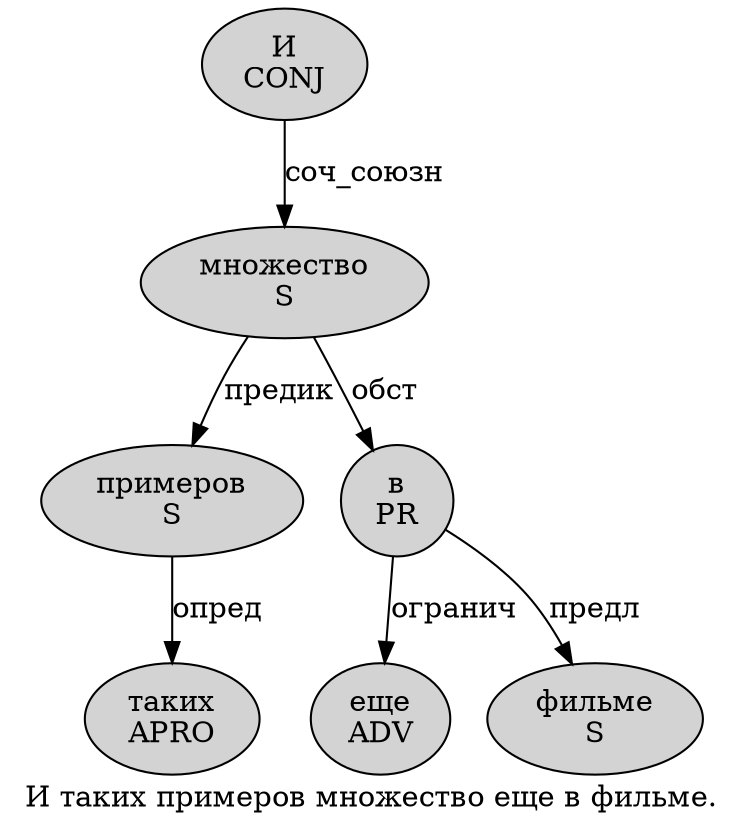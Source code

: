 digraph SENTENCE_2462 {
	graph [label="И таких примеров множество еще в фильме."]
	node [style=filled]
		0 [label="И
CONJ" color="" fillcolor=lightgray penwidth=1 shape=ellipse]
		1 [label="таких
APRO" color="" fillcolor=lightgray penwidth=1 shape=ellipse]
		2 [label="примеров
S" color="" fillcolor=lightgray penwidth=1 shape=ellipse]
		3 [label="множество
S" color="" fillcolor=lightgray penwidth=1 shape=ellipse]
		4 [label="еще
ADV" color="" fillcolor=lightgray penwidth=1 shape=ellipse]
		5 [label="в
PR" color="" fillcolor=lightgray penwidth=1 shape=ellipse]
		6 [label="фильме
S" color="" fillcolor=lightgray penwidth=1 shape=ellipse]
			0 -> 3 [label="соч_союзн"]
			2 -> 1 [label="опред"]
			3 -> 2 [label="предик"]
			3 -> 5 [label="обст"]
			5 -> 4 [label="огранич"]
			5 -> 6 [label="предл"]
}